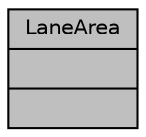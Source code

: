 digraph "LaneArea"
{
  edge [fontname="Helvetica",fontsize="10",labelfontname="Helvetica",labelfontsize="10"];
  node [fontname="Helvetica",fontsize="10",shape=record];
  Node1 [label="{LaneArea\n||}",height=0.2,width=0.4,color="black", fillcolor="grey75", style="filled", fontcolor="black"];
}
